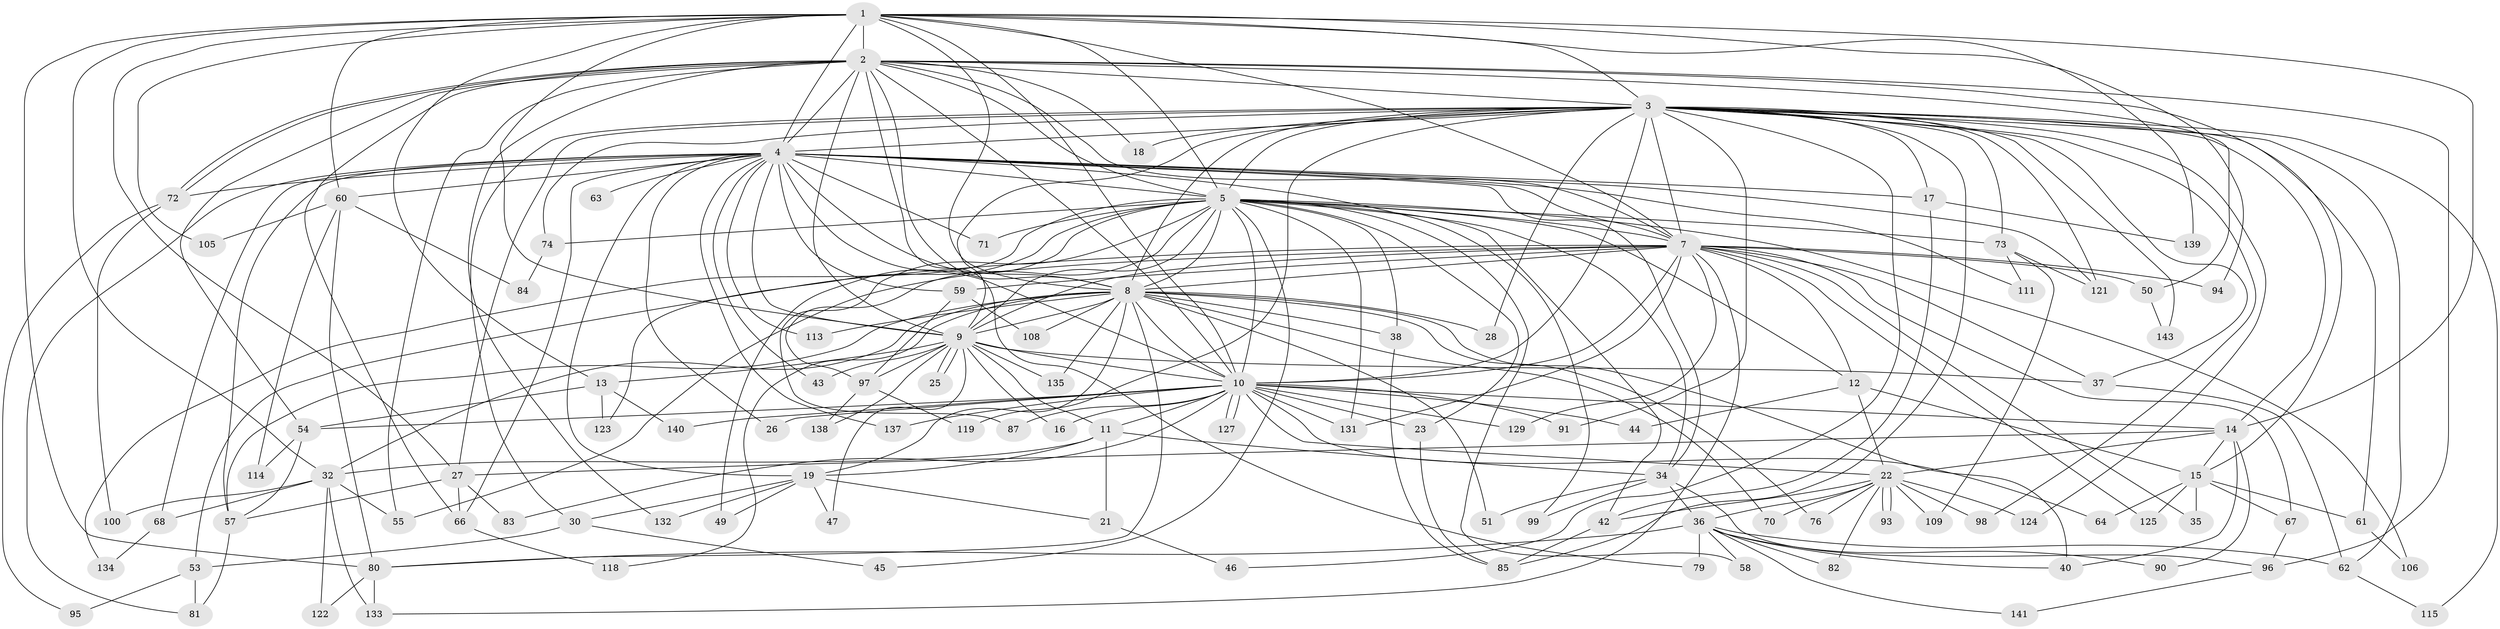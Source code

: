 // Generated by graph-tools (version 1.1) at 2025/23/03/03/25 07:23:39]
// undirected, 108 vertices, 260 edges
graph export_dot {
graph [start="1"]
  node [color=gray90,style=filled];
  1 [super="+48"];
  2;
  3 [super="+56"];
  4 [super="+6"];
  5 [super="+24"];
  7 [super="+33"];
  8 [super="+20"];
  9 [super="+126"];
  10 [super="+86"];
  11 [super="+136"];
  12;
  13 [super="+117"];
  14 [super="+147"];
  15 [super="+52"];
  16;
  17;
  18 [super="+29"];
  19 [super="+116"];
  21;
  22 [super="+101"];
  23;
  25;
  26 [super="+31"];
  27 [super="+130"];
  28;
  30;
  32 [super="+92"];
  34 [super="+65"];
  35;
  36 [super="+128"];
  37 [super="+39"];
  38 [super="+89"];
  40 [super="+41"];
  42 [super="+78"];
  43;
  44;
  45;
  46;
  47;
  49;
  50;
  51;
  53 [super="+102"];
  54 [super="+110"];
  55;
  57 [super="+77"];
  58;
  59;
  60;
  61;
  62 [super="+69"];
  63;
  64;
  66 [super="+112"];
  67;
  68 [super="+88"];
  70;
  71;
  72 [super="+75"];
  73;
  74;
  76;
  79;
  80 [super="+144"];
  81;
  82;
  83;
  84;
  85 [super="+104"];
  87;
  90;
  91 [super="+107"];
  93;
  94;
  95;
  96 [super="+103"];
  97 [super="+120"];
  98;
  99;
  100;
  105;
  106;
  108;
  109;
  111;
  113;
  114;
  115;
  118;
  119;
  121 [super="+145"];
  122;
  123;
  124;
  125;
  127;
  129;
  131 [super="+146"];
  132;
  133 [super="+142"];
  134;
  135;
  137;
  138;
  139;
  140;
  141;
  143;
  1 -- 2;
  1 -- 3;
  1 -- 4 [weight=2];
  1 -- 5;
  1 -- 7;
  1 -- 8;
  1 -- 9;
  1 -- 10 [weight=2];
  1 -- 13;
  1 -- 14;
  1 -- 32;
  1 -- 60;
  1 -- 80;
  1 -- 94;
  1 -- 105;
  1 -- 139;
  1 -- 27;
  2 -- 3;
  2 -- 4 [weight=2];
  2 -- 5;
  2 -- 7;
  2 -- 8;
  2 -- 9 [weight=2];
  2 -- 10;
  2 -- 18;
  2 -- 50;
  2 -- 54;
  2 -- 55;
  2 -- 66;
  2 -- 72;
  2 -- 72;
  2 -- 79;
  2 -- 132;
  2 -- 96;
  2 -- 15;
  3 -- 4 [weight=2];
  3 -- 5;
  3 -- 7;
  3 -- 8 [weight=2];
  3 -- 9;
  3 -- 10;
  3 -- 17;
  3 -- 18 [weight=2];
  3 -- 27;
  3 -- 28;
  3 -- 30;
  3 -- 37;
  3 -- 46;
  3 -- 61;
  3 -- 62;
  3 -- 73;
  3 -- 74;
  3 -- 91 [weight=2];
  3 -- 98;
  3 -- 115;
  3 -- 124;
  3 -- 143;
  3 -- 121;
  3 -- 119;
  3 -- 14;
  3 -- 85;
  4 -- 5 [weight=2];
  4 -- 7 [weight=2];
  4 -- 8 [weight=2];
  4 -- 9 [weight=2];
  4 -- 10 [weight=2];
  4 -- 63 [weight=2];
  4 -- 66;
  4 -- 137;
  4 -- 68;
  4 -- 71;
  4 -- 17;
  4 -- 81;
  4 -- 19;
  4 -- 26 [weight=2];
  4 -- 34;
  4 -- 99;
  4 -- 43;
  4 -- 111;
  4 -- 113;
  4 -- 121;
  4 -- 59;
  4 -- 60;
  4 -- 57;
  4 -- 72;
  5 -- 7;
  5 -- 8 [weight=2];
  5 -- 9;
  5 -- 10;
  5 -- 12;
  5 -- 23;
  5 -- 34;
  5 -- 38;
  5 -- 45;
  5 -- 49;
  5 -- 58;
  5 -- 71;
  5 -- 73;
  5 -- 74;
  5 -- 87;
  5 -- 106;
  5 -- 123;
  5 -- 131;
  5 -- 134;
  5 -- 42;
  5 -- 97;
  7 -- 8;
  7 -- 9 [weight=2];
  7 -- 10 [weight=2];
  7 -- 12;
  7 -- 35;
  7 -- 37;
  7 -- 50;
  7 -- 53;
  7 -- 59;
  7 -- 94;
  7 -- 125;
  7 -- 129;
  7 -- 131;
  7 -- 133;
  7 -- 67;
  7 -- 55;
  8 -- 9;
  8 -- 10;
  8 -- 19;
  8 -- 28;
  8 -- 38;
  8 -- 76;
  8 -- 80;
  8 -- 108;
  8 -- 113;
  8 -- 32;
  8 -- 70;
  8 -- 135;
  8 -- 40;
  8 -- 51;
  8 -- 118;
  8 -- 57;
  9 -- 10;
  9 -- 11;
  9 -- 13;
  9 -- 16;
  9 -- 25;
  9 -- 25;
  9 -- 43;
  9 -- 47;
  9 -- 97;
  9 -- 138;
  9 -- 135;
  9 -- 37;
  10 -- 11;
  10 -- 14;
  10 -- 16;
  10 -- 22;
  10 -- 23;
  10 -- 26;
  10 -- 44;
  10 -- 54;
  10 -- 64;
  10 -- 83;
  10 -- 87;
  10 -- 91;
  10 -- 127;
  10 -- 127;
  10 -- 129;
  10 -- 137;
  10 -- 140;
  10 -- 131;
  11 -- 21;
  11 -- 19;
  11 -- 34;
  11 -- 32;
  12 -- 15;
  12 -- 44;
  12 -- 22;
  13 -- 123;
  13 -- 140;
  13 -- 54;
  14 -- 15;
  14 -- 22;
  14 -- 27;
  14 -- 90;
  14 -- 40;
  15 -- 35;
  15 -- 64;
  15 -- 67;
  15 -- 61;
  15 -- 125;
  17 -- 139;
  17 -- 42;
  19 -- 21;
  19 -- 30;
  19 -- 47;
  19 -- 49;
  19 -- 132;
  21 -- 46;
  22 -- 36;
  22 -- 42;
  22 -- 70;
  22 -- 76;
  22 -- 82;
  22 -- 93;
  22 -- 93;
  22 -- 98;
  22 -- 109;
  22 -- 124;
  23 -- 85;
  27 -- 57;
  27 -- 83;
  27 -- 66;
  30 -- 45;
  30 -- 53;
  32 -- 100;
  32 -- 133;
  32 -- 68;
  32 -- 122;
  32 -- 55;
  34 -- 36;
  34 -- 51;
  34 -- 96;
  34 -- 99;
  36 -- 40;
  36 -- 58;
  36 -- 79;
  36 -- 82;
  36 -- 90;
  36 -- 141;
  36 -- 80;
  36 -- 62;
  37 -- 62;
  38 -- 85;
  42 -- 85;
  50 -- 143;
  53 -- 95;
  53 -- 81;
  54 -- 57;
  54 -- 114;
  57 -- 81;
  59 -- 97;
  59 -- 108;
  60 -- 84;
  60 -- 105;
  60 -- 114;
  60 -- 80;
  61 -- 106;
  62 -- 115;
  66 -- 118;
  67 -- 96;
  68 -- 134;
  72 -- 100;
  72 -- 95;
  73 -- 109;
  73 -- 111;
  73 -- 121;
  74 -- 84;
  80 -- 122;
  80 -- 133;
  96 -- 141;
  97 -- 119;
  97 -- 138;
}
